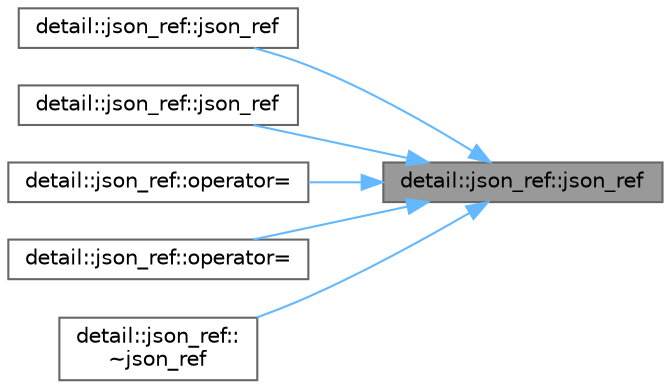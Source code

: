 digraph "detail::json_ref::json_ref"
{
 // LATEX_PDF_SIZE
  bgcolor="transparent";
  edge [fontname=Helvetica,fontsize=10,labelfontname=Helvetica,labelfontsize=10];
  node [fontname=Helvetica,fontsize=10,shape=box,height=0.2,width=0.4];
  rankdir="RL";
  Node1 [id="Node000001",label="detail::json_ref::json_ref",height=0.2,width=0.4,color="gray40", fillcolor="grey60", style="filled", fontcolor="black",tooltip=" "];
  Node1 -> Node2 [id="edge1_Node000001_Node000002",dir="back",color="steelblue1",style="solid",tooltip=" "];
  Node2 [id="Node000002",label="detail::json_ref::json_ref",height=0.2,width=0.4,color="grey40", fillcolor="white", style="filled",URL="$classdetail_1_1json__ref.html#a2f61ad441afb494e31378b11eae0dfb0",tooltip=" "];
  Node1 -> Node3 [id="edge2_Node000001_Node000003",dir="back",color="steelblue1",style="solid",tooltip=" "];
  Node3 [id="Node000003",label="detail::json_ref::json_ref",height=0.2,width=0.4,color="grey40", fillcolor="white", style="filled",URL="$classdetail_1_1json__ref.html#a5ddfd0d79d70a37b98867f14000435c7",tooltip=" "];
  Node1 -> Node4 [id="edge3_Node000001_Node000004",dir="back",color="steelblue1",style="solid",tooltip=" "];
  Node4 [id="Node000004",label="detail::json_ref::operator=",height=0.2,width=0.4,color="grey40", fillcolor="white", style="filled",URL="$classdetail_1_1json__ref.html#ae73600db354e0073858f2b2b10298908",tooltip=" "];
  Node1 -> Node5 [id="edge4_Node000001_Node000005",dir="back",color="steelblue1",style="solid",tooltip=" "];
  Node5 [id="Node000005",label="detail::json_ref::operator=",height=0.2,width=0.4,color="grey40", fillcolor="white", style="filled",URL="$classdetail_1_1json__ref.html#a667d02a68a829f346d120d94bbf5982e",tooltip=" "];
  Node1 -> Node6 [id="edge5_Node000001_Node000006",dir="back",color="steelblue1",style="solid",tooltip=" "];
  Node6 [id="Node000006",label="detail::json_ref::\l~json_ref",height=0.2,width=0.4,color="grey40", fillcolor="white", style="filled",URL="$classdetail_1_1json__ref.html#af3ac8f9d7d93e40a9db7b84312bd61f7",tooltip=" "];
}
